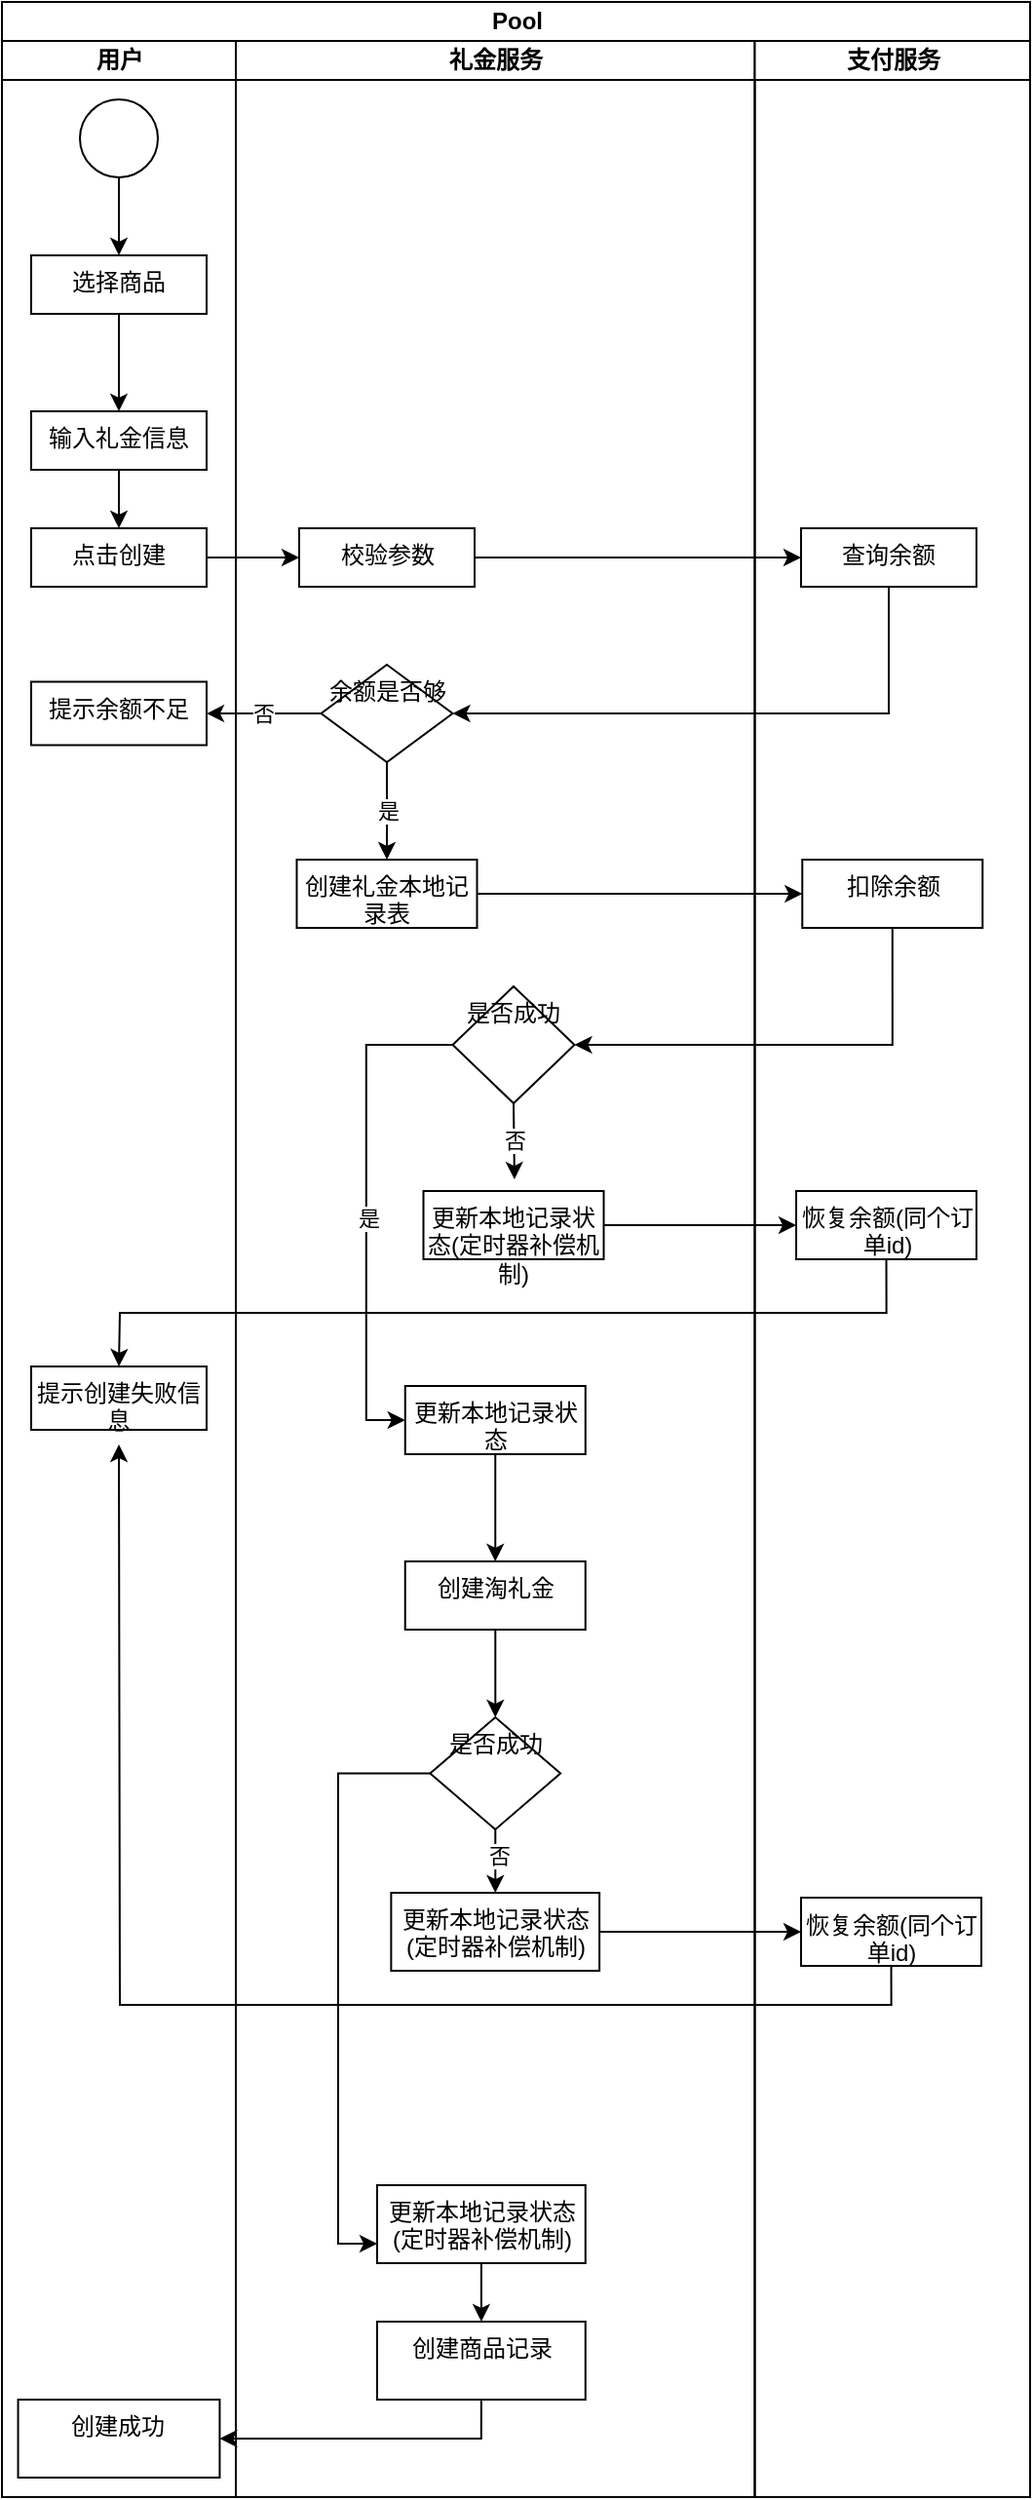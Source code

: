 <mxfile version="24.2.3" type="github">
  <diagram name="第 1 页" id="3FuqSsKHA-6LWx0kxVeV">
    <mxGraphModel dx="1026" dy="663" grid="1" gridSize="10" guides="1" tooltips="1" connect="1" arrows="1" fold="1" page="1" pageScale="1" pageWidth="827" pageHeight="1169" math="0" shadow="0">
      <root>
        <mxCell id="0" />
        <mxCell id="1" parent="0" />
        <mxCell id="a16-33ozwnPPd66yTyi8-30" value="Pool" style="swimlane;childLayout=stackLayout;resizeParent=1;resizeParentMax=0;startSize=20;html=1;" vertex="1" parent="1">
          <mxGeometry x="170" y="20" width="527.5" height="1280" as="geometry" />
        </mxCell>
        <mxCell id="a16-33ozwnPPd66yTyi8-31" value="用户" style="swimlane;startSize=20;html=1;" vertex="1" parent="a16-33ozwnPPd66yTyi8-30">
          <mxGeometry y="20" width="120" height="1260" as="geometry" />
        </mxCell>
        <mxCell id="a16-33ozwnPPd66yTyi8-36" value="" style="edgeStyle=orthogonalEdgeStyle;rounded=0;orthogonalLoop=1;jettySize=auto;html=1;" edge="1" parent="a16-33ozwnPPd66yTyi8-31" source="a16-33ozwnPPd66yTyi8-34" target="a16-33ozwnPPd66yTyi8-35">
          <mxGeometry relative="1" as="geometry" />
        </mxCell>
        <mxCell id="a16-33ozwnPPd66yTyi8-34" value="" style="verticalLabelPosition=bottom;verticalAlign=top;html=1;shape=mxgraph.flowchart.on-page_reference;" vertex="1" parent="a16-33ozwnPPd66yTyi8-31">
          <mxGeometry x="40" y="30" width="40" height="40" as="geometry" />
        </mxCell>
        <mxCell id="a16-33ozwnPPd66yTyi8-38" value="" style="edgeStyle=orthogonalEdgeStyle;rounded=0;orthogonalLoop=1;jettySize=auto;html=1;" edge="1" parent="a16-33ozwnPPd66yTyi8-31" source="a16-33ozwnPPd66yTyi8-35" target="a16-33ozwnPPd66yTyi8-37">
          <mxGeometry relative="1" as="geometry" />
        </mxCell>
        <mxCell id="a16-33ozwnPPd66yTyi8-35" value="选择商品" style="whiteSpace=wrap;html=1;verticalAlign=top;" vertex="1" parent="a16-33ozwnPPd66yTyi8-31">
          <mxGeometry x="15" y="110" width="90" height="30" as="geometry" />
        </mxCell>
        <mxCell id="a16-33ozwnPPd66yTyi8-40" value="" style="edgeStyle=orthogonalEdgeStyle;rounded=0;orthogonalLoop=1;jettySize=auto;html=1;" edge="1" parent="a16-33ozwnPPd66yTyi8-31" source="a16-33ozwnPPd66yTyi8-37" target="a16-33ozwnPPd66yTyi8-39">
          <mxGeometry relative="1" as="geometry" />
        </mxCell>
        <mxCell id="a16-33ozwnPPd66yTyi8-37" value="输入礼金信息" style="whiteSpace=wrap;html=1;verticalAlign=top;" vertex="1" parent="a16-33ozwnPPd66yTyi8-31">
          <mxGeometry x="15" y="190" width="90" height="30" as="geometry" />
        </mxCell>
        <mxCell id="a16-33ozwnPPd66yTyi8-39" value="点击创建" style="whiteSpace=wrap;html=1;verticalAlign=top;" vertex="1" parent="a16-33ozwnPPd66yTyi8-31">
          <mxGeometry x="15" y="250" width="90" height="30" as="geometry" />
        </mxCell>
        <mxCell id="a16-33ozwnPPd66yTyi8-50" value="提示余额不足" style="whiteSpace=wrap;html=1;verticalAlign=top;" vertex="1" parent="a16-33ozwnPPd66yTyi8-31">
          <mxGeometry x="15" y="328.75" width="90" height="32.5" as="geometry" />
        </mxCell>
        <mxCell id="a16-33ozwnPPd66yTyi8-104" value="提示创建失败信息" style="whiteSpace=wrap;html=1;verticalAlign=top;" vertex="1" parent="a16-33ozwnPPd66yTyi8-31">
          <mxGeometry x="15" y="680" width="90" height="32.5" as="geometry" />
        </mxCell>
        <mxCell id="a16-33ozwnPPd66yTyi8-122" value="创建成功" style="whiteSpace=wrap;html=1;verticalAlign=top;" vertex="1" parent="a16-33ozwnPPd66yTyi8-31">
          <mxGeometry x="8.28" y="1210" width="103.44" height="40" as="geometry" />
        </mxCell>
        <mxCell id="a16-33ozwnPPd66yTyi8-32" value="礼金服务" style="swimlane;startSize=20;html=1;" vertex="1" parent="a16-33ozwnPPd66yTyi8-30">
          <mxGeometry x="120" y="20" width="266.25" height="1260" as="geometry" />
        </mxCell>
        <mxCell id="a16-33ozwnPPd66yTyi8-41" value="校验参数" style="whiteSpace=wrap;html=1;verticalAlign=top;" vertex="1" parent="a16-33ozwnPPd66yTyi8-32">
          <mxGeometry x="32.5" y="250" width="90" height="30" as="geometry" />
        </mxCell>
        <mxCell id="a16-33ozwnPPd66yTyi8-54" value="是" style="edgeStyle=orthogonalEdgeStyle;rounded=0;orthogonalLoop=1;jettySize=auto;html=1;" edge="1" parent="a16-33ozwnPPd66yTyi8-32" source="a16-33ozwnPPd66yTyi8-47" target="a16-33ozwnPPd66yTyi8-53">
          <mxGeometry relative="1" as="geometry" />
        </mxCell>
        <mxCell id="a16-33ozwnPPd66yTyi8-47" value="余额是否够" style="rhombus;whiteSpace=wrap;html=1;verticalAlign=top;" vertex="1" parent="a16-33ozwnPPd66yTyi8-32">
          <mxGeometry x="43.75" y="320" width="67.5" height="50" as="geometry" />
        </mxCell>
        <mxCell id="a16-33ozwnPPd66yTyi8-53" value="创建礼金本地记录表" style="whiteSpace=wrap;html=1;verticalAlign=top;" vertex="1" parent="a16-33ozwnPPd66yTyi8-32">
          <mxGeometry x="31.25" y="420" width="92.5" height="35" as="geometry" />
        </mxCell>
        <mxCell id="a16-33ozwnPPd66yTyi8-83" style="edgeStyle=orthogonalEdgeStyle;rounded=0;orthogonalLoop=1;jettySize=auto;html=1;exitX=0;exitY=0.5;exitDx=0;exitDy=0;entryX=0;entryY=0.5;entryDx=0;entryDy=0;" edge="1" parent="a16-33ozwnPPd66yTyi8-32" source="a16-33ozwnPPd66yTyi8-59" target="a16-33ozwnPPd66yTyi8-105">
          <mxGeometry relative="1" as="geometry">
            <mxPoint x="62.6" y="590.096" as="targetPoint" />
          </mxGeometry>
        </mxCell>
        <mxCell id="a16-33ozwnPPd66yTyi8-96" value="是" style="edgeLabel;html=1;align=center;verticalAlign=middle;resizable=0;points=[];" vertex="1" connectable="0" parent="a16-33ozwnPPd66yTyi8-83">
          <mxGeometry x="0.041" y="1" relative="1" as="geometry">
            <mxPoint as="offset" />
          </mxGeometry>
        </mxCell>
        <mxCell id="a16-33ozwnPPd66yTyi8-59" value="是否成功" style="rhombus;whiteSpace=wrap;html=1;verticalAlign=top;" vertex="1" parent="a16-33ozwnPPd66yTyi8-32">
          <mxGeometry x="111.25" y="485" width="62.5" height="60" as="geometry" />
        </mxCell>
        <mxCell id="a16-33ozwnPPd66yTyi8-97" value="更新本地记录状态(定时器补偿机制)" style="whiteSpace=wrap;html=1;verticalAlign=top;" vertex="1" parent="a16-33ozwnPPd66yTyi8-32">
          <mxGeometry x="96.25" y="590" width="92.5" height="35" as="geometry" />
        </mxCell>
        <mxCell id="a16-33ozwnPPd66yTyi8-98" value="否" style="edgeStyle=orthogonalEdgeStyle;rounded=0;orthogonalLoop=1;jettySize=auto;html=1;exitX=0.5;exitY=1;exitDx=0;exitDy=0;entryX=0.505;entryY=-0.171;entryDx=0;entryDy=0;entryPerimeter=0;" edge="1" parent="a16-33ozwnPPd66yTyi8-32" source="a16-33ozwnPPd66yTyi8-59" target="a16-33ozwnPPd66yTyi8-97">
          <mxGeometry relative="1" as="geometry" />
        </mxCell>
        <mxCell id="a16-33ozwnPPd66yTyi8-107" value="" style="edgeStyle=orthogonalEdgeStyle;rounded=0;orthogonalLoop=1;jettySize=auto;html=1;" edge="1" parent="a16-33ozwnPPd66yTyi8-32" source="a16-33ozwnPPd66yTyi8-105" target="a16-33ozwnPPd66yTyi8-106">
          <mxGeometry relative="1" as="geometry" />
        </mxCell>
        <mxCell id="a16-33ozwnPPd66yTyi8-105" value="更新本地记录状态" style="whiteSpace=wrap;html=1;verticalAlign=top;" vertex="1" parent="a16-33ozwnPPd66yTyi8-32">
          <mxGeometry x="86.88" y="690" width="92.5" height="35" as="geometry" />
        </mxCell>
        <mxCell id="a16-33ozwnPPd66yTyi8-109" value="" style="edgeStyle=orthogonalEdgeStyle;rounded=0;orthogonalLoop=1;jettySize=auto;html=1;" edge="1" parent="a16-33ozwnPPd66yTyi8-32" source="a16-33ozwnPPd66yTyi8-106" target="a16-33ozwnPPd66yTyi8-108">
          <mxGeometry relative="1" as="geometry" />
        </mxCell>
        <mxCell id="a16-33ozwnPPd66yTyi8-106" value="创建淘礼金" style="whiteSpace=wrap;html=1;verticalAlign=top;" vertex="1" parent="a16-33ozwnPPd66yTyi8-32">
          <mxGeometry x="86.87" y="780" width="92.5" height="35" as="geometry" />
        </mxCell>
        <mxCell id="a16-33ozwnPPd66yTyi8-111" value="" style="edgeStyle=orthogonalEdgeStyle;rounded=0;orthogonalLoop=1;jettySize=auto;html=1;" edge="1" parent="a16-33ozwnPPd66yTyi8-32" source="a16-33ozwnPPd66yTyi8-108" target="a16-33ozwnPPd66yTyi8-110">
          <mxGeometry relative="1" as="geometry" />
        </mxCell>
        <mxCell id="a16-33ozwnPPd66yTyi8-118" value="否" style="edgeLabel;html=1;align=center;verticalAlign=middle;resizable=0;points=[];" vertex="1" connectable="0" parent="a16-33ozwnPPd66yTyi8-111">
          <mxGeometry x="0.117" y="-2" relative="1" as="geometry">
            <mxPoint as="offset" />
          </mxGeometry>
        </mxCell>
        <mxCell id="a16-33ozwnPPd66yTyi8-120" style="edgeStyle=orthogonalEdgeStyle;rounded=0;orthogonalLoop=1;jettySize=auto;html=1;exitX=0;exitY=0.5;exitDx=0;exitDy=0;entryX=0;entryY=0.75;entryDx=0;entryDy=0;" edge="1" parent="a16-33ozwnPPd66yTyi8-32" source="a16-33ozwnPPd66yTyi8-108" target="a16-33ozwnPPd66yTyi8-119">
          <mxGeometry relative="1" as="geometry" />
        </mxCell>
        <mxCell id="a16-33ozwnPPd66yTyi8-108" value="是否成功" style="rhombus;whiteSpace=wrap;html=1;verticalAlign=top;" vertex="1" parent="a16-33ozwnPPd66yTyi8-32">
          <mxGeometry x="99.69" y="860" width="66.88" height="57.5" as="geometry" />
        </mxCell>
        <mxCell id="a16-33ozwnPPd66yTyi8-110" value="更新本地记录状态(定时器补偿机制)" style="whiteSpace=wrap;html=1;verticalAlign=top;" vertex="1" parent="a16-33ozwnPPd66yTyi8-32">
          <mxGeometry x="79.68" y="950" width="106.88" height="40" as="geometry" />
        </mxCell>
        <mxCell id="a16-33ozwnPPd66yTyi8-124" value="" style="edgeStyle=orthogonalEdgeStyle;rounded=0;orthogonalLoop=1;jettySize=auto;html=1;" edge="1" parent="a16-33ozwnPPd66yTyi8-32" source="a16-33ozwnPPd66yTyi8-119" target="a16-33ozwnPPd66yTyi8-123">
          <mxGeometry relative="1" as="geometry" />
        </mxCell>
        <mxCell id="a16-33ozwnPPd66yTyi8-119" value="更新本地记录状态(定时器补偿机制)" style="whiteSpace=wrap;html=1;verticalAlign=top;" vertex="1" parent="a16-33ozwnPPd66yTyi8-32">
          <mxGeometry x="72.5" y="1100" width="106.88" height="40" as="geometry" />
        </mxCell>
        <mxCell id="a16-33ozwnPPd66yTyi8-123" value="创建商品记录" style="whiteSpace=wrap;html=1;verticalAlign=top;" vertex="1" parent="a16-33ozwnPPd66yTyi8-32">
          <mxGeometry x="72.5" y="1170" width="106.88" height="40" as="geometry" />
        </mxCell>
        <mxCell id="a16-33ozwnPPd66yTyi8-33" value="支付服务" style="swimlane;startSize=20;html=1;" vertex="1" parent="a16-33ozwnPPd66yTyi8-30">
          <mxGeometry x="386.25" y="20" width="141.25" height="1260" as="geometry" />
        </mxCell>
        <mxCell id="a16-33ozwnPPd66yTyi8-45" value="查询余额" style="whiteSpace=wrap;html=1;verticalAlign=top;" vertex="1" parent="a16-33ozwnPPd66yTyi8-33">
          <mxGeometry x="23.75" y="250" width="90" height="30" as="geometry" />
        </mxCell>
        <mxCell id="a16-33ozwnPPd66yTyi8-57" value="扣除余额" style="whiteSpace=wrap;html=1;verticalAlign=top;" vertex="1" parent="a16-33ozwnPPd66yTyi8-33">
          <mxGeometry x="24.38" y="420" width="92.5" height="35" as="geometry" />
        </mxCell>
        <mxCell id="a16-33ozwnPPd66yTyi8-103" style="edgeStyle=orthogonalEdgeStyle;rounded=0;orthogonalLoop=1;jettySize=auto;html=1;exitX=0.5;exitY=1;exitDx=0;exitDy=0;" edge="1" parent="a16-33ozwnPPd66yTyi8-33" source="a16-33ozwnPPd66yTyi8-101">
          <mxGeometry relative="1" as="geometry">
            <mxPoint x="-326.25" y="680" as="targetPoint" />
          </mxGeometry>
        </mxCell>
        <mxCell id="a16-33ozwnPPd66yTyi8-101" value="恢复余额(同个订单id)" style="whiteSpace=wrap;html=1;verticalAlign=top;" vertex="1" parent="a16-33ozwnPPd66yTyi8-33">
          <mxGeometry x="21.25" y="590" width="92.5" height="35" as="geometry" />
        </mxCell>
        <mxCell id="a16-33ozwnPPd66yTyi8-117" style="edgeStyle=orthogonalEdgeStyle;rounded=0;orthogonalLoop=1;jettySize=auto;html=1;exitX=0.5;exitY=1;exitDx=0;exitDy=0;" edge="1" parent="a16-33ozwnPPd66yTyi8-33" source="a16-33ozwnPPd66yTyi8-114">
          <mxGeometry relative="1" as="geometry">
            <mxPoint x="-326.25" y="720" as="targetPoint" />
          </mxGeometry>
        </mxCell>
        <mxCell id="a16-33ozwnPPd66yTyi8-114" value="恢复余额(同个订单id)" style="whiteSpace=wrap;html=1;verticalAlign=top;" vertex="1" parent="a16-33ozwnPPd66yTyi8-33">
          <mxGeometry x="23.75" y="952.5" width="92.5" height="35" as="geometry" />
        </mxCell>
        <mxCell id="a16-33ozwnPPd66yTyi8-42" value="" style="edgeStyle=orthogonalEdgeStyle;rounded=0;orthogonalLoop=1;jettySize=auto;html=1;" edge="1" parent="a16-33ozwnPPd66yTyi8-30" source="a16-33ozwnPPd66yTyi8-39" target="a16-33ozwnPPd66yTyi8-41">
          <mxGeometry relative="1" as="geometry" />
        </mxCell>
        <mxCell id="a16-33ozwnPPd66yTyi8-46" value="" style="edgeStyle=orthogonalEdgeStyle;rounded=0;orthogonalLoop=1;jettySize=auto;html=1;" edge="1" parent="a16-33ozwnPPd66yTyi8-30" source="a16-33ozwnPPd66yTyi8-41" target="a16-33ozwnPPd66yTyi8-45">
          <mxGeometry relative="1" as="geometry" />
        </mxCell>
        <mxCell id="a16-33ozwnPPd66yTyi8-49" style="edgeStyle=orthogonalEdgeStyle;rounded=0;orthogonalLoop=1;jettySize=auto;html=1;exitX=0.5;exitY=1;exitDx=0;exitDy=0;entryX=1;entryY=0.5;entryDx=0;entryDy=0;" edge="1" parent="a16-33ozwnPPd66yTyi8-30" source="a16-33ozwnPPd66yTyi8-45" target="a16-33ozwnPPd66yTyi8-47">
          <mxGeometry relative="1" as="geometry" />
        </mxCell>
        <mxCell id="a16-33ozwnPPd66yTyi8-51" value="" style="edgeStyle=orthogonalEdgeStyle;rounded=0;orthogonalLoop=1;jettySize=auto;html=1;" edge="1" parent="a16-33ozwnPPd66yTyi8-30" source="a16-33ozwnPPd66yTyi8-47" target="a16-33ozwnPPd66yTyi8-50">
          <mxGeometry relative="1" as="geometry" />
        </mxCell>
        <mxCell id="a16-33ozwnPPd66yTyi8-52" value="否" style="edgeLabel;html=1;align=center;verticalAlign=middle;resizable=0;points=[];" vertex="1" connectable="0" parent="a16-33ozwnPPd66yTyi8-51">
          <mxGeometry x="0.014" relative="1" as="geometry">
            <mxPoint as="offset" />
          </mxGeometry>
        </mxCell>
        <mxCell id="a16-33ozwnPPd66yTyi8-58" value="" style="edgeStyle=orthogonalEdgeStyle;rounded=0;orthogonalLoop=1;jettySize=auto;html=1;" edge="1" parent="a16-33ozwnPPd66yTyi8-30" source="a16-33ozwnPPd66yTyi8-53" target="a16-33ozwnPPd66yTyi8-57">
          <mxGeometry relative="1" as="geometry" />
        </mxCell>
        <mxCell id="a16-33ozwnPPd66yTyi8-61" style="edgeStyle=orthogonalEdgeStyle;rounded=0;orthogonalLoop=1;jettySize=auto;html=1;exitX=0.5;exitY=1;exitDx=0;exitDy=0;entryX=1;entryY=0.5;entryDx=0;entryDy=0;" edge="1" parent="a16-33ozwnPPd66yTyi8-30" source="a16-33ozwnPPd66yTyi8-57" target="a16-33ozwnPPd66yTyi8-59">
          <mxGeometry relative="1" as="geometry" />
        </mxCell>
        <mxCell id="a16-33ozwnPPd66yTyi8-102" style="edgeStyle=orthogonalEdgeStyle;rounded=0;orthogonalLoop=1;jettySize=auto;html=1;exitX=1;exitY=0.5;exitDx=0;exitDy=0;entryX=0;entryY=0.5;entryDx=0;entryDy=0;" edge="1" parent="a16-33ozwnPPd66yTyi8-30" source="a16-33ozwnPPd66yTyi8-97" target="a16-33ozwnPPd66yTyi8-101">
          <mxGeometry relative="1" as="geometry" />
        </mxCell>
        <mxCell id="a16-33ozwnPPd66yTyi8-115" style="edgeStyle=orthogonalEdgeStyle;rounded=0;orthogonalLoop=1;jettySize=auto;html=1;exitX=1;exitY=0.5;exitDx=0;exitDy=0;" edge="1" parent="a16-33ozwnPPd66yTyi8-30" source="a16-33ozwnPPd66yTyi8-110" target="a16-33ozwnPPd66yTyi8-114">
          <mxGeometry relative="1" as="geometry" />
        </mxCell>
        <mxCell id="a16-33ozwnPPd66yTyi8-125" style="edgeStyle=orthogonalEdgeStyle;rounded=0;orthogonalLoop=1;jettySize=auto;html=1;exitX=0.5;exitY=1;exitDx=0;exitDy=0;entryX=1;entryY=0.5;entryDx=0;entryDy=0;" edge="1" parent="a16-33ozwnPPd66yTyi8-30" source="a16-33ozwnPPd66yTyi8-123" target="a16-33ozwnPPd66yTyi8-122">
          <mxGeometry relative="1" as="geometry" />
        </mxCell>
      </root>
    </mxGraphModel>
  </diagram>
</mxfile>
